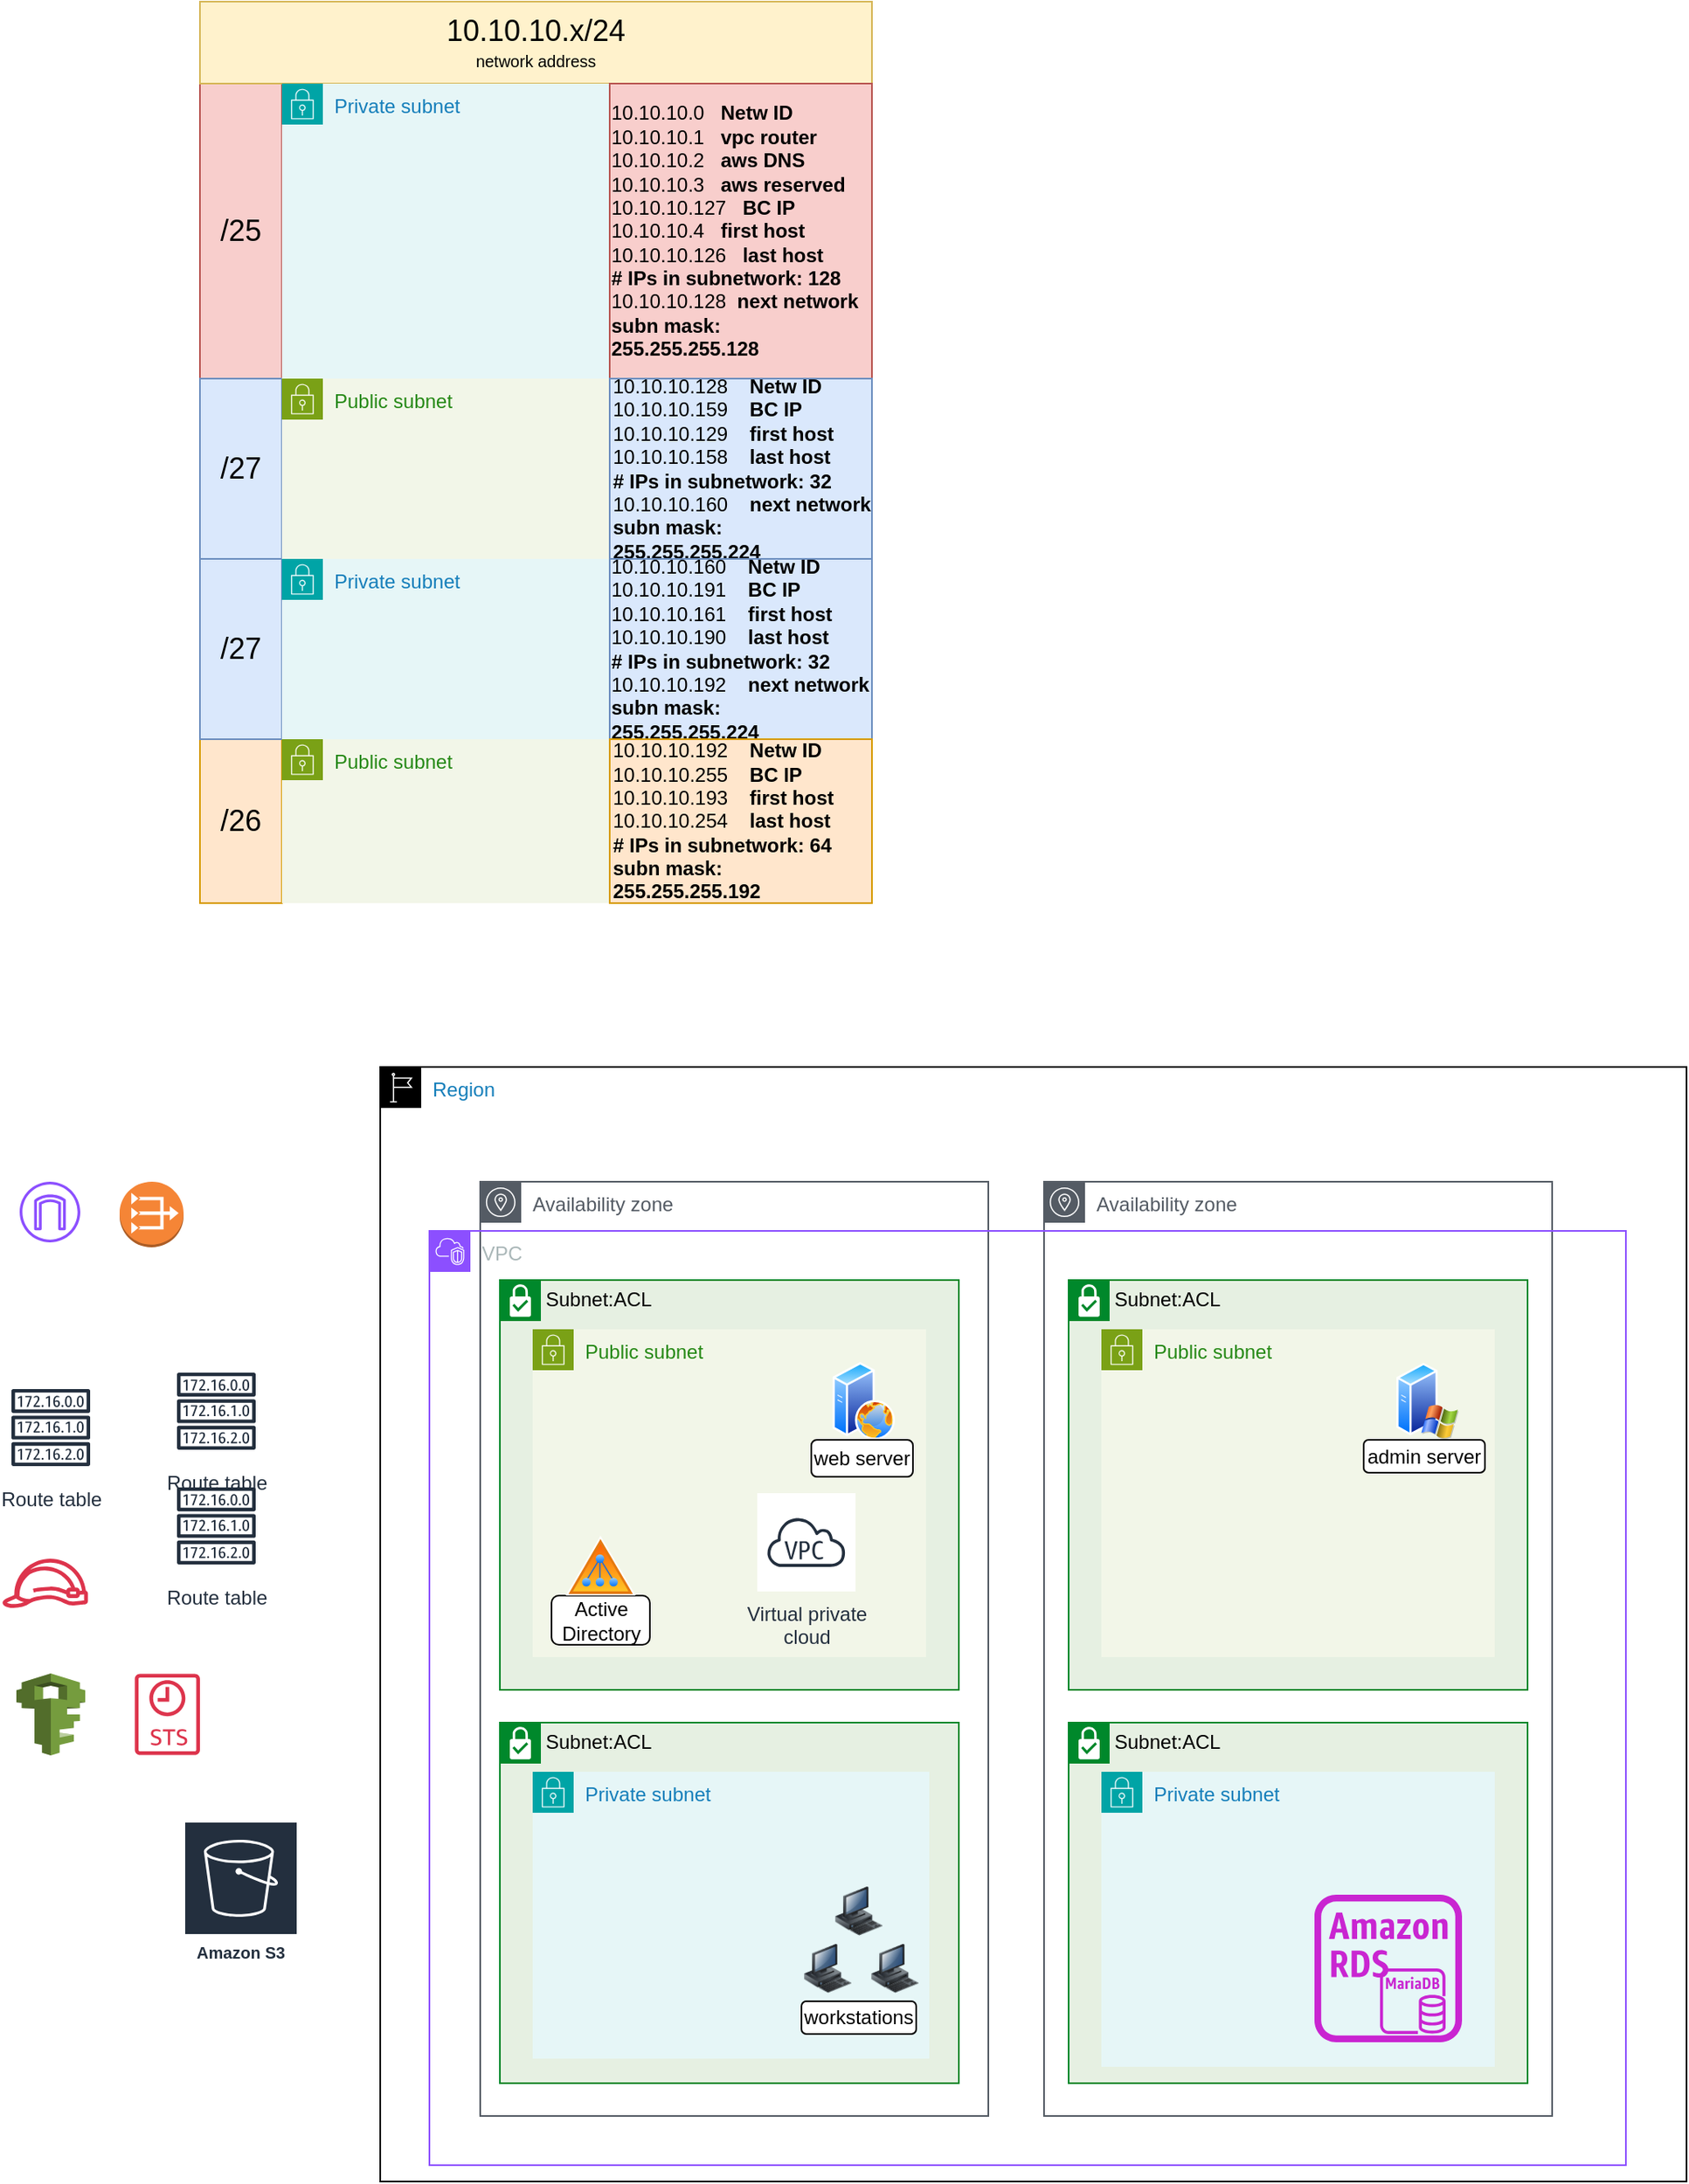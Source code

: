 <mxfile version="22.1.18" type="github">
  <diagram name="Pagina-1" id="PJHqQeVscJE3fAsvbVZz">
    <mxGraphModel dx="2693" dy="543" grid="1" gridSize="10" guides="1" tooltips="1" connect="1" arrows="1" fold="1" page="1" pageScale="1" pageWidth="827" pageHeight="1169" math="0" shadow="0">
      <root>
        <mxCell id="0" />
        <mxCell id="1" parent="0" />
        <mxCell id="nFN0qH9Q3qQGWHZ8weUC-1" value="Region" style="points=[[0,0],[0.25,0],[0.5,0],[0.75,0],[1,0],[1,0.25],[1,0.5],[1,0.75],[1,1],[0.75,1],[0.5,1],[0.25,1],[0,1],[0,0.75],[0,0.5],[0,0.25]];outlineConnect=0;gradientColor=none;html=1;whiteSpace=wrap;fontSize=12;fontStyle=0;container=1;pointerEvents=0;collapsible=0;recursiveResize=0;shape=mxgraph.aws4.group;grIcon=mxgraph.aws4.group_region;strokeColor=default;fillColor=none;verticalAlign=top;align=left;spacingLeft=30;fontColor=#147EBA;" parent="1" vertex="1">
          <mxGeometry x="-1180" y="680" width="797" height="680" as="geometry" />
        </mxCell>
        <mxCell id="nFN0qH9Q3qQGWHZ8weUC-2" value="Availability zone" style="sketch=0;outlineConnect=0;gradientColor=none;html=1;whiteSpace=wrap;fontSize=12;fontStyle=0;shape=mxgraph.aws4.group;grIcon=mxgraph.aws4.group_availability_zone;strokeColor=#545B64;fillColor=none;verticalAlign=top;align=left;spacingLeft=30;fontColor=#545B64;" parent="nFN0qH9Q3qQGWHZ8weUC-1" vertex="1">
          <mxGeometry x="61" y="70" width="310" height="570" as="geometry" />
        </mxCell>
        <mxCell id="Sj0KoQw-8R_YdXfJVcrg-43" value="Subnet:ACL" style="shape=mxgraph.ibm.box;prType=subnet;fontStyle=0;verticalAlign=top;align=left;spacingLeft=32;spacingTop=4;fillColor=#E6F0E2;rounded=0;whiteSpace=wrap;html=1;strokeColor=#00882B;strokeWidth=1;dashed=0;container=1;spacing=-4;collapsible=0;expand=0;recursiveResize=0;" vertex="1" parent="nFN0qH9Q3qQGWHZ8weUC-1">
          <mxGeometry x="73" y="400" width="280" height="220" as="geometry" />
        </mxCell>
        <mxCell id="nFN0qH9Q3qQGWHZ8weUC-7" value="Private subnet" style="points=[[0,0],[0.25,0],[0.5,0],[0.75,0],[1,0],[1,0.25],[1,0.5],[1,0.75],[1,1],[0.75,1],[0.5,1],[0.25,1],[0,1],[0,0.75],[0,0.5],[0,0.25]];outlineConnect=0;gradientColor=none;html=1;whiteSpace=wrap;fontSize=12;fontStyle=0;container=1;pointerEvents=0;collapsible=0;recursiveResize=0;shape=mxgraph.aws4.group;grIcon=mxgraph.aws4.group_security_group;grStroke=0;strokeColor=#00A4A6;fillColor=#E6F6F7;verticalAlign=top;align=left;spacingLeft=30;fontColor=#147EBA;dashed=0;" parent="Sj0KoQw-8R_YdXfJVcrg-43" vertex="1">
          <mxGeometry x="20" y="30" width="242" height="175" as="geometry" />
        </mxCell>
        <mxCell id="Sj0KoQw-8R_YdXfJVcrg-8" value="" style="image;html=1;image=img/lib/clip_art/computers/Workstation_128x128.png" vertex="1" parent="nFN0qH9Q3qQGWHZ8weUC-7">
          <mxGeometry x="184" y="70" width="30" height="30" as="geometry" />
        </mxCell>
        <mxCell id="Sj0KoQw-8R_YdXfJVcrg-17" value="workstations" style="rounded=1;whiteSpace=wrap;html=1;" vertex="1" parent="nFN0qH9Q3qQGWHZ8weUC-7">
          <mxGeometry x="164" y="140" width="70" height="20" as="geometry" />
        </mxCell>
        <mxCell id="Sj0KoQw-8R_YdXfJVcrg-6" value="" style="image;html=1;image=img/lib/clip_art/computers/Workstation_128x128.png" vertex="1" parent="Sj0KoQw-8R_YdXfJVcrg-43">
          <mxGeometry x="220" y="135" width="42" height="30" as="geometry" />
        </mxCell>
        <mxCell id="Sj0KoQw-8R_YdXfJVcrg-7" value="" style="image;html=1;image=img/lib/clip_art/computers/Workstation_128x128.png" vertex="1" parent="Sj0KoQw-8R_YdXfJVcrg-43">
          <mxGeometry x="180" y="135" width="40" height="30" as="geometry" />
        </mxCell>
        <mxCell id="Sj0KoQw-8R_YdXfJVcrg-47" value="Subnet:ACL" style="shape=mxgraph.ibm.box;prType=subnet;fontStyle=0;verticalAlign=top;align=left;spacingLeft=32;spacingTop=4;fillColor=#E6F0E2;rounded=0;whiteSpace=wrap;html=1;strokeColor=#00882B;strokeWidth=1;dashed=0;container=1;spacing=-4;collapsible=0;expand=0;recursiveResize=0;" vertex="1" parent="nFN0qH9Q3qQGWHZ8weUC-1">
          <mxGeometry x="73" y="130" width="280" height="250" as="geometry" />
        </mxCell>
        <mxCell id="Sj0KoQw-8R_YdXfJVcrg-53" value="Public subnet" style="points=[[0,0],[0.25,0],[0.5,0],[0.75,0],[1,0],[1,0.25],[1,0.5],[1,0.75],[1,1],[0.75,1],[0.5,1],[0.25,1],[0,1],[0,0.75],[0,0.5],[0,0.25]];outlineConnect=0;gradientColor=none;html=1;whiteSpace=wrap;fontSize=12;fontStyle=0;container=1;pointerEvents=0;collapsible=0;recursiveResize=0;shape=mxgraph.aws4.group;grIcon=mxgraph.aws4.group_security_group;grStroke=0;strokeColor=#7AA116;fillColor=#F2F6E8;verticalAlign=top;align=left;spacingLeft=30;fontColor=#248814;dashed=0;" vertex="1" parent="Sj0KoQw-8R_YdXfJVcrg-47">
          <mxGeometry x="20" y="30" width="240" height="200" as="geometry" />
        </mxCell>
        <mxCell id="Sj0KoQw-8R_YdXfJVcrg-15" value="Active Directory" style="rounded=1;whiteSpace=wrap;html=1;" vertex="1" parent="Sj0KoQw-8R_YdXfJVcrg-53">
          <mxGeometry x="11.5" y="162.5" width="60" height="30" as="geometry" />
        </mxCell>
        <mxCell id="Sj0KoQw-8R_YdXfJVcrg-4" value="" style="image;aspect=fixed;perimeter=ellipsePerimeter;html=1;align=center;shadow=0;dashed=0;spacingTop=3;image=img/lib/active_directory/web_server.svg;" vertex="1" parent="Sj0KoQw-8R_YdXfJVcrg-47">
          <mxGeometry x="203" y="50" width="38" height="47.5" as="geometry" />
        </mxCell>
        <mxCell id="Sj0KoQw-8R_YdXfJVcrg-13" value="" style="image;aspect=fixed;perimeter=ellipsePerimeter;html=1;align=center;shadow=0;dashed=0;spacingTop=3;image=img/lib/active_directory/active_directory.svg;" vertex="1" parent="Sj0KoQw-8R_YdXfJVcrg-47">
          <mxGeometry x="40" y="155.95" width="43" height="36.55" as="geometry" />
        </mxCell>
        <mxCell id="Sj0KoQw-8R_YdXfJVcrg-14" value="web server" style="rounded=1;whiteSpace=wrap;html=1;" vertex="1" parent="Sj0KoQw-8R_YdXfJVcrg-47">
          <mxGeometry x="190" y="97.5" width="62" height="22.5" as="geometry" />
        </mxCell>
        <mxCell id="Sj0KoQw-8R_YdXfJVcrg-49" value="Availability zone" style="sketch=0;outlineConnect=0;gradientColor=none;html=1;whiteSpace=wrap;fontSize=12;fontStyle=0;shape=mxgraph.aws4.group;grIcon=mxgraph.aws4.group_availability_zone;strokeColor=#545B64;fillColor=none;verticalAlign=top;align=left;spacingLeft=30;fontColor=#545B64;" vertex="1" parent="nFN0qH9Q3qQGWHZ8weUC-1">
          <mxGeometry x="405" y="70" width="310" height="570" as="geometry" />
        </mxCell>
        <mxCell id="Sj0KoQw-8R_YdXfJVcrg-50" value="Subnet:ACL" style="shape=mxgraph.ibm.box;prType=subnet;fontStyle=0;verticalAlign=top;align=left;spacingLeft=32;spacingTop=4;fillColor=#E6F0E2;rounded=0;whiteSpace=wrap;html=1;strokeColor=#00882B;strokeWidth=1;dashed=0;container=1;spacing=-4;collapsible=0;expand=0;recursiveResize=0;" vertex="1" parent="nFN0qH9Q3qQGWHZ8weUC-1">
          <mxGeometry x="420" y="130" width="280" height="250" as="geometry" />
        </mxCell>
        <mxCell id="Sj0KoQw-8R_YdXfJVcrg-54" value="Public subnet" style="points=[[0,0],[0.25,0],[0.5,0],[0.75,0],[1,0],[1,0.25],[1,0.5],[1,0.75],[1,1],[0.75,1],[0.5,1],[0.25,1],[0,1],[0,0.75],[0,0.5],[0,0.25]];outlineConnect=0;gradientColor=none;html=1;whiteSpace=wrap;fontSize=12;fontStyle=0;container=1;pointerEvents=0;collapsible=0;recursiveResize=0;shape=mxgraph.aws4.group;grIcon=mxgraph.aws4.group_security_group;grStroke=0;strokeColor=#7AA116;fillColor=#F2F6E8;verticalAlign=top;align=left;spacingLeft=30;fontColor=#248814;dashed=0;" vertex="1" parent="Sj0KoQw-8R_YdXfJVcrg-50">
          <mxGeometry x="20" y="30" width="240" height="200" as="geometry" />
        </mxCell>
        <mxCell id="Sj0KoQw-8R_YdXfJVcrg-5" value="" style="image;aspect=fixed;perimeter=ellipsePerimeter;html=1;align=center;shadow=0;dashed=0;spacingTop=3;image=img/lib/active_directory/windows_server_2.svg;" vertex="1" parent="Sj0KoQw-8R_YdXfJVcrg-50">
          <mxGeometry x="200" y="50" width="38" height="47.5" as="geometry" />
        </mxCell>
        <mxCell id="Sj0KoQw-8R_YdXfJVcrg-16" value="admin server" style="rounded=1;whiteSpace=wrap;html=1;" vertex="1" parent="Sj0KoQw-8R_YdXfJVcrg-50">
          <mxGeometry x="180" y="97.5" width="74" height="20" as="geometry" />
        </mxCell>
        <mxCell id="Sj0KoQw-8R_YdXfJVcrg-51" value="Subnet:ACL" style="shape=mxgraph.ibm.box;prType=subnet;fontStyle=0;verticalAlign=top;align=left;spacingLeft=32;spacingTop=4;fillColor=#E6F0E2;rounded=0;whiteSpace=wrap;html=1;strokeColor=#00882B;strokeWidth=1;dashed=0;container=1;spacing=-4;collapsible=0;expand=0;recursiveResize=0;" vertex="1" parent="nFN0qH9Q3qQGWHZ8weUC-1">
          <mxGeometry x="420" y="400" width="280" height="220" as="geometry" />
        </mxCell>
        <mxCell id="Sj0KoQw-8R_YdXfJVcrg-52" value="Private subnet" style="points=[[0,0],[0.25,0],[0.5,0],[0.75,0],[1,0],[1,0.25],[1,0.5],[1,0.75],[1,1],[0.75,1],[0.5,1],[0.25,1],[0,1],[0,0.75],[0,0.5],[0,0.25]];outlineConnect=0;gradientColor=none;html=1;whiteSpace=wrap;fontSize=12;fontStyle=0;container=1;pointerEvents=0;collapsible=0;recursiveResize=0;shape=mxgraph.aws4.group;grIcon=mxgraph.aws4.group_security_group;grStroke=0;strokeColor=#00A4A6;fillColor=#E6F6F7;verticalAlign=top;align=left;spacingLeft=30;fontColor=#147EBA;dashed=0;" vertex="1" parent="Sj0KoQw-8R_YdXfJVcrg-51">
          <mxGeometry x="20" y="30" width="240" height="180" as="geometry" />
        </mxCell>
        <mxCell id="Sj0KoQw-8R_YdXfJVcrg-2" value="" style="sketch=0;outlineConnect=0;fontColor=#232F3E;gradientColor=none;fillColor=#C925D1;strokeColor=none;dashed=0;verticalLabelPosition=bottom;verticalAlign=top;align=center;html=1;fontSize=12;fontStyle=0;aspect=fixed;pointerEvents=1;shape=mxgraph.aws4.rds_instance_alt;" vertex="1" parent="Sj0KoQw-8R_YdXfJVcrg-51">
          <mxGeometry x="150" y="105" width="90" height="90" as="geometry" />
        </mxCell>
        <mxCell id="Sj0KoQw-8R_YdXfJVcrg-9" value="" style="sketch=0;outlineConnect=0;fontColor=#232F3E;gradientColor=none;fillColor=#C925D1;strokeColor=none;dashed=0;verticalLabelPosition=bottom;verticalAlign=top;align=center;html=1;fontSize=12;fontStyle=0;aspect=fixed;pointerEvents=1;shape=mxgraph.aws4.rds_mariadb_instance;" vertex="1" parent="Sj0KoQw-8R_YdXfJVcrg-51">
          <mxGeometry x="190" y="150" width="40" height="40" as="geometry" />
        </mxCell>
        <mxCell id="Sj0KoQw-8R_YdXfJVcrg-56" value="VPC" style="points=[[0,0],[0.25,0],[0.5,0],[0.75,0],[1,0],[1,0.25],[1,0.5],[1,0.75],[1,1],[0.75,1],[0.5,1],[0.25,1],[0,1],[0,0.75],[0,0.5],[0,0.25]];outlineConnect=0;gradientColor=none;html=1;whiteSpace=wrap;fontSize=12;fontStyle=0;container=1;pointerEvents=0;collapsible=0;recursiveResize=0;shape=mxgraph.aws4.group;grIcon=mxgraph.aws4.group_vpc2;strokeColor=#8C4FFF;fillColor=none;verticalAlign=top;align=left;spacingLeft=30;fontColor=#AAB7B8;dashed=0;" vertex="1" parent="nFN0qH9Q3qQGWHZ8weUC-1">
          <mxGeometry x="30" y="100" width="730" height="570" as="geometry" />
        </mxCell>
        <mxCell id="nFN0qH9Q3qQGWHZ8weUC-11" value="Amazon S3" style="sketch=0;outlineConnect=0;fontColor=#232F3E;gradientColor=none;strokeColor=#ffffff;fillColor=#232F3E;dashed=0;verticalLabelPosition=middle;verticalAlign=bottom;align=center;html=1;whiteSpace=wrap;fontSize=10;fontStyle=1;spacing=3;shape=mxgraph.aws4.productIcon;prIcon=mxgraph.aws4.s3;" parent="1" vertex="1">
          <mxGeometry x="-1300" y="1140" width="70" height="90" as="geometry" />
        </mxCell>
        <mxCell id="nFN0qH9Q3qQGWHZ8weUC-15" value="" style="outlineConnect=0;dashed=0;verticalLabelPosition=bottom;verticalAlign=top;align=center;html=1;shape=mxgraph.aws3.iam;fillColor=#759C3E;gradientColor=none;" parent="1" vertex="1">
          <mxGeometry x="-1402" y="1050" width="42" height="50" as="geometry" />
        </mxCell>
        <mxCell id="nFN0qH9Q3qQGWHZ8weUC-18" value="" style="sketch=0;outlineConnect=0;fontColor=#232F3E;gradientColor=none;fillColor=#DD344C;strokeColor=none;dashed=0;verticalLabelPosition=bottom;verticalAlign=top;align=center;html=1;fontSize=12;fontStyle=0;aspect=fixed;pointerEvents=1;shape=mxgraph.aws4.sts_alternate;" parent="1" vertex="1">
          <mxGeometry x="-1329.74" y="1050" width="39.74" height="50" as="geometry" />
        </mxCell>
        <mxCell id="VpXMpqJgnysS3OqA2jy1-1" value="" style="sketch=0;outlineConnect=0;fontColor=#232F3E;gradientColor=none;fillColor=#DD344C;strokeColor=none;dashed=0;verticalLabelPosition=bottom;verticalAlign=top;align=center;html=1;fontSize=12;fontStyle=0;aspect=fixed;pointerEvents=1;shape=mxgraph.aws4.role;" parent="1" vertex="1">
          <mxGeometry x="-1411" y="980" width="53.21" height="30" as="geometry" />
        </mxCell>
        <mxCell id="VpXMpqJgnysS3OqA2jy1-2" value="Route table" style="sketch=0;outlineConnect=0;fontColor=#232F3E;gradientColor=none;strokeColor=#232F3E;fillColor=#ffffff;dashed=0;verticalLabelPosition=bottom;verticalAlign=top;align=center;html=1;fontSize=12;fontStyle=0;aspect=fixed;shape=mxgraph.aws4.resourceIcon;resIcon=mxgraph.aws4.route_table;" parent="1" vertex="1">
          <mxGeometry x="-1310" y="930" width="60" height="60" as="geometry" />
        </mxCell>
        <mxCell id="VpXMpqJgnysS3OqA2jy1-3" value="Route table" style="sketch=0;outlineConnect=0;fontColor=#232F3E;gradientColor=none;strokeColor=#232F3E;fillColor=#ffffff;dashed=0;verticalLabelPosition=bottom;verticalAlign=top;align=center;html=1;fontSize=12;fontStyle=0;aspect=fixed;shape=mxgraph.aws4.resourceIcon;resIcon=mxgraph.aws4.route_table;" parent="1" vertex="1">
          <mxGeometry x="-1411" y="870" width="60" height="60" as="geometry" />
        </mxCell>
        <mxCell id="VpXMpqJgnysS3OqA2jy1-4" value="Route table" style="sketch=0;outlineConnect=0;fontColor=#232F3E;gradientColor=none;strokeColor=#232F3E;fillColor=#ffffff;dashed=0;verticalLabelPosition=bottom;verticalAlign=top;align=center;html=1;fontSize=12;fontStyle=0;aspect=fixed;shape=mxgraph.aws4.resourceIcon;resIcon=mxgraph.aws4.route_table;" parent="1" vertex="1">
          <mxGeometry x="-1310.0" y="860" width="60" height="60" as="geometry" />
        </mxCell>
        <mxCell id="Sj0KoQw-8R_YdXfJVcrg-11" value="&lt;font style=&quot;font-size: 18px;&quot;&gt;/26&lt;/font&gt;" style="rounded=0;whiteSpace=wrap;html=1;fillColor=#ffe6cc;strokeColor=#d79b00;" vertex="1" parent="1">
          <mxGeometry x="-1290" y="480" width="50" height="100" as="geometry" />
        </mxCell>
        <mxCell id="Sj0KoQw-8R_YdXfJVcrg-12" value="&lt;font style=&quot;font-size: 18px;&quot;&gt;/25&lt;/font&gt;" style="rounded=0;whiteSpace=wrap;html=1;fillColor=#f8cecc;strokeColor=#b85450;" vertex="1" parent="1">
          <mxGeometry x="-1290" y="80" width="50" height="180" as="geometry" />
        </mxCell>
        <mxCell id="Sj0KoQw-8R_YdXfJVcrg-18" value="&lt;font style=&quot;font-size: 18px;&quot;&gt;/27&lt;/font&gt;" style="rounded=0;whiteSpace=wrap;html=1;fillColor=#dae8fc;strokeColor=#6c8ebf;" vertex="1" parent="1">
          <mxGeometry x="-1290" y="260" width="50" height="110" as="geometry" />
        </mxCell>
        <mxCell id="Sj0KoQw-8R_YdXfJVcrg-19" value="&lt;font style=&quot;font-size: 18px;&quot;&gt;/27&lt;/font&gt;" style="rounded=0;whiteSpace=wrap;html=1;fillColor=#dae8fc;strokeColor=#6c8ebf;" vertex="1" parent="1">
          <mxGeometry x="-1290" y="370" width="50" height="110" as="geometry" />
        </mxCell>
        <mxCell id="Sj0KoQw-8R_YdXfJVcrg-20" value="Public subnet" style="points=[[0,0],[0.25,0],[0.5,0],[0.75,0],[1,0],[1,0.25],[1,0.5],[1,0.75],[1,1],[0.75,1],[0.5,1],[0.25,1],[0,1],[0,0.75],[0,0.5],[0,0.25]];outlineConnect=0;gradientColor=none;html=1;whiteSpace=wrap;fontSize=12;fontStyle=0;container=1;pointerEvents=0;collapsible=0;recursiveResize=0;shape=mxgraph.aws4.group;grIcon=mxgraph.aws4.group_security_group;grStroke=0;strokeColor=#7AA116;fillColor=#F2F6E8;verticalAlign=top;align=left;spacingLeft=30;fontColor=#248814;dashed=0;" vertex="1" parent="1">
          <mxGeometry x="-1240" y="480" width="200" height="100" as="geometry" />
        </mxCell>
        <mxCell id="Sj0KoQw-8R_YdXfJVcrg-22" value="&lt;div&gt;&lt;font style=&quot;font-size: 18px;&quot;&gt;10.10.10.x/24&lt;br&gt;&lt;/font&gt;&lt;/div&gt;&lt;div&gt;&lt;font style=&quot;font-size: 10px;&quot;&gt;network address&lt;font&gt;&lt;br&gt;&lt;/font&gt;&lt;/font&gt;&lt;/div&gt;" style="rounded=0;whiteSpace=wrap;html=1;fillColor=#fff2cc;strokeColor=#d6b656;" vertex="1" parent="1">
          <mxGeometry x="-1290" y="30" width="410" height="50" as="geometry" />
        </mxCell>
        <mxCell id="Sj0KoQw-8R_YdXfJVcrg-23" value="Public subnet" style="points=[[0,0],[0.25,0],[0.5,0],[0.75,0],[1,0],[1,0.25],[1,0.5],[1,0.75],[1,1],[0.75,1],[0.5,1],[0.25,1],[0,1],[0,0.75],[0,0.5],[0,0.25]];outlineConnect=0;gradientColor=none;html=1;whiteSpace=wrap;fontSize=12;fontStyle=0;container=1;pointerEvents=0;collapsible=0;recursiveResize=0;shape=mxgraph.aws4.group;grIcon=mxgraph.aws4.group_security_group;grStroke=0;strokeColor=#7AA116;fillColor=#F2F6E8;verticalAlign=top;align=left;spacingLeft=30;fontColor=#248814;dashed=0;" vertex="1" parent="1">
          <mxGeometry x="-1240" y="260" width="200" height="110" as="geometry" />
        </mxCell>
        <mxCell id="Sj0KoQw-8R_YdXfJVcrg-24" value="Private subnet" style="points=[[0,0],[0.25,0],[0.5,0],[0.75,0],[1,0],[1,0.25],[1,0.5],[1,0.75],[1,1],[0.75,1],[0.5,1],[0.25,1],[0,1],[0,0.75],[0,0.5],[0,0.25]];outlineConnect=0;gradientColor=none;html=1;whiteSpace=wrap;fontSize=12;fontStyle=0;container=1;pointerEvents=0;collapsible=0;recursiveResize=0;shape=mxgraph.aws4.group;grIcon=mxgraph.aws4.group_security_group;grStroke=0;strokeColor=#00A4A6;fillColor=#E6F6F7;verticalAlign=top;align=left;spacingLeft=30;fontColor=#147EBA;dashed=0;" vertex="1" parent="1">
          <mxGeometry x="-1240" y="370" width="200" height="110" as="geometry" />
        </mxCell>
        <mxCell id="Sj0KoQw-8R_YdXfJVcrg-30" value="Private subnet" style="points=[[0,0],[0.25,0],[0.5,0],[0.75,0],[1,0],[1,0.25],[1,0.5],[1,0.75],[1,1],[0.75,1],[0.5,1],[0.25,1],[0,1],[0,0.75],[0,0.5],[0,0.25]];outlineConnect=0;gradientColor=none;html=1;whiteSpace=wrap;fontSize=12;fontStyle=0;container=1;pointerEvents=0;collapsible=0;recursiveResize=0;shape=mxgraph.aws4.group;grIcon=mxgraph.aws4.group_security_group;grStroke=0;strokeColor=#00A4A6;fillColor=#E6F6F7;verticalAlign=top;align=left;spacingLeft=30;fontColor=#147EBA;dashed=0;" vertex="1" parent="1">
          <mxGeometry x="-1240" y="80" width="200" height="180" as="geometry" />
        </mxCell>
        <mxCell id="Sj0KoQw-8R_YdXfJVcrg-31" value="&lt;div align=&quot;left&quot;&gt;10.10.10.0&amp;nbsp;&amp;nbsp; &lt;b&gt;Netw ID &lt;/b&gt;&amp;nbsp;&amp;nbsp;&amp;nbsp;&amp;nbsp;&amp;nbsp;&amp;nbsp;&amp;nbsp;&amp;nbsp; &lt;br&gt;&lt;/div&gt;&lt;div align=&quot;left&quot;&gt;10.10.10.1&amp;nbsp;&amp;nbsp; &lt;b&gt;vpc router&lt;/b&gt;&lt;/div&gt;&lt;div align=&quot;left&quot;&gt;10.10.10.2&amp;nbsp;&amp;nbsp; &lt;b&gt;aws DNS&lt;/b&gt;&lt;/div&gt;&lt;div align=&quot;left&quot;&gt;10.10.10.3&amp;nbsp;&amp;nbsp; &lt;b&gt;aws reserved&lt;/b&gt;&lt;/div&gt;&lt;div align=&quot;left&quot;&gt;10.10.10.127 &amp;nbsp; &lt;b&gt;BC IP&lt;/b&gt;&lt;/div&gt;&lt;div align=&quot;left&quot;&gt;10.10.10.4&amp;nbsp;&amp;nbsp; &lt;b&gt;first host&lt;/b&gt;&lt;/div&gt;&lt;div align=&quot;left&quot;&gt;10.10.10.126 &amp;nbsp; &lt;b&gt;last host&lt;/b&gt;&lt;/div&gt;&lt;div align=&quot;left&quot;&gt;&lt;b&gt;# IPs in subnetwork: 128&lt;br&gt;&lt;/b&gt;&lt;/div&gt;&lt;div align=&quot;left&quot;&gt;10.10.10.128&amp;nbsp; &lt;b&gt;next network&lt;/b&gt;&lt;/div&gt;&lt;div align=&quot;left&quot;&gt;&lt;b&gt;subn mask: 255.255.255.128&lt;br&gt;&lt;/b&gt;&lt;/div&gt;" style="whiteSpace=wrap;html=1;fillColor=#f8cecc;strokeColor=#b85450;" vertex="1" parent="1">
          <mxGeometry x="-1040" y="80" width="160" height="180" as="geometry" />
        </mxCell>
        <mxCell id="Sj0KoQw-8R_YdXfJVcrg-35" value="&lt;div align=&quot;left&quot;&gt;10.10.10.128&amp;nbsp;&amp;nbsp;&amp;nbsp; &lt;b&gt;Netw ID&lt;/b&gt;&lt;br&gt;&lt;/div&gt;&lt;div align=&quot;left&quot;&gt;10.10.10.159 &amp;nbsp;&amp;nbsp; &lt;b&gt;BC IP&lt;/b&gt;&lt;/div&gt;&lt;div align=&quot;left&quot;&gt;10.10.10.129 &amp;nbsp;&amp;nbsp; &lt;b&gt;first host&lt;/b&gt;&lt;/div&gt;&lt;div align=&quot;left&quot;&gt;10.10.10.158 &amp;nbsp;&amp;nbsp;&lt;b&gt; last host&lt;/b&gt;&lt;/div&gt;&lt;div align=&quot;left&quot;&gt;&lt;b&gt;# IPs in subnetwork: 32&lt;/b&gt;&lt;/div&gt;&lt;div align=&quot;left&quot;&gt;10.10.10.160&lt;b&gt;&amp;nbsp;&amp;nbsp;&amp;nbsp; next network&lt;/b&gt;&lt;/div&gt;&lt;div align=&quot;left&quot;&gt;&lt;b&gt;subn mask: 255.255.255.224&lt;br&gt;&lt;/b&gt;&lt;/div&gt;" style="whiteSpace=wrap;html=1;align=left;fillColor=#dae8fc;strokeColor=#6c8ebf;" vertex="1" parent="1">
          <mxGeometry x="-1040" y="260" width="160" height="110" as="geometry" />
        </mxCell>
        <mxCell id="Sj0KoQw-8R_YdXfJVcrg-36" value="&lt;div align=&quot;left&quot;&gt;10.10.10.160 &amp;nbsp;&amp;nbsp; &lt;b&gt;Netw ID&lt;/b&gt;&lt;br&gt;&lt;/div&gt;&lt;div align=&quot;left&quot;&gt;10.10.10.191 &amp;nbsp;&amp;nbsp; &lt;b&gt;BC IP&lt;/b&gt;&lt;/div&gt;&lt;div align=&quot;left&quot;&gt;10.10.10.161 &amp;nbsp;&amp;nbsp; &lt;b&gt;first host&lt;/b&gt;&lt;/div&gt;&lt;div align=&quot;left&quot;&gt;10.10.10.190 &amp;nbsp;&amp;nbsp;&lt;b&gt; last host&lt;/b&gt;&lt;/div&gt;&lt;div align=&quot;left&quot;&gt;&lt;b&gt;# IPs in subnetwork: 32&lt;/b&gt;&lt;/div&gt;&lt;div align=&quot;left&quot;&gt;10.10.10.192&lt;b&gt; &amp;nbsp;&amp;nbsp; next network&lt;/b&gt;&lt;/div&gt;&lt;div align=&quot;left&quot;&gt;&lt;b&gt;subn mask: 255.255.255.224&lt;br&gt;&lt;/b&gt;&lt;/div&gt;" style="whiteSpace=wrap;html=1;fillColor=#dae8fc;strokeColor=#6c8ebf;" vertex="1" parent="1">
          <mxGeometry x="-1040" y="370" width="160" height="110" as="geometry" />
        </mxCell>
        <mxCell id="Sj0KoQw-8R_YdXfJVcrg-37" value="&lt;div align=&quot;left&quot;&gt;10.10.10.192&amp;nbsp;&amp;nbsp;&amp;nbsp; &lt;b&gt;Netw ID&lt;/b&gt;&lt;/div&gt;&lt;div align=&quot;left&quot;&gt;10.10.10.255 &amp;nbsp;&amp;nbsp; &lt;b&gt;BC IP&lt;/b&gt;&lt;/div&gt;&lt;div align=&quot;left&quot;&gt;10.10.10.193&amp;nbsp;&amp;nbsp;&amp;nbsp; &lt;b&gt;first host&lt;/b&gt;&lt;/div&gt;&lt;div align=&quot;left&quot;&gt;10.10.10.254&amp;nbsp;&amp;nbsp;&amp;nbsp; &lt;b&gt;last host&lt;/b&gt;&lt;/div&gt;&lt;div align=&quot;left&quot;&gt;&lt;b&gt;# IPs in subnetwork: 64&lt;/b&gt;&lt;/div&gt;&lt;div align=&quot;left&quot;&gt;&lt;b&gt;subn mask: 255.255.255.192&lt;/b&gt;&lt;br&gt;&lt;/div&gt;" style="whiteSpace=wrap;html=1;align=left;fillColor=#ffe6cc;strokeColor=#d79b00;" vertex="1" parent="1">
          <mxGeometry x="-1040" y="480" width="160" height="100" as="geometry" />
        </mxCell>
        <mxCell id="Sj0KoQw-8R_YdXfJVcrg-41" value="" style="sketch=0;outlineConnect=0;fontColor=#232F3E;gradientColor=none;fillColor=#8C4FFF;strokeColor=none;dashed=0;verticalLabelPosition=bottom;verticalAlign=top;align=center;html=1;fontSize=12;fontStyle=0;aspect=fixed;pointerEvents=1;shape=mxgraph.aws4.internet_gateway;" vertex="1" parent="1">
          <mxGeometry x="-1400" y="750" width="37" height="37" as="geometry" />
        </mxCell>
        <mxCell id="Sj0KoQw-8R_YdXfJVcrg-42" value="" style="outlineConnect=0;dashed=0;verticalLabelPosition=bottom;verticalAlign=top;align=center;html=1;shape=mxgraph.aws3.vpc_nat_gateway;fillColor=#F58536;gradientColor=none;" vertex="1" parent="1">
          <mxGeometry x="-1339" y="750" width="39" height="40" as="geometry" />
        </mxCell>
        <mxCell id="Sj0KoQw-8R_YdXfJVcrg-55" value="Virtual private&#xa;cloud" style="sketch=0;outlineConnect=0;fontColor=#232F3E;gradientColor=none;strokeColor=#232F3E;fillColor=#ffffff;dashed=0;verticalLabelPosition=bottom;verticalAlign=top;align=center;html=1;fontSize=12;fontStyle=0;aspect=fixed;shape=mxgraph.aws4.resourceIcon;resIcon=mxgraph.aws4.virtual_private_cloud;" vertex="1" parent="1">
          <mxGeometry x="-950" y="940" width="60" height="60" as="geometry" />
        </mxCell>
      </root>
    </mxGraphModel>
  </diagram>
</mxfile>

